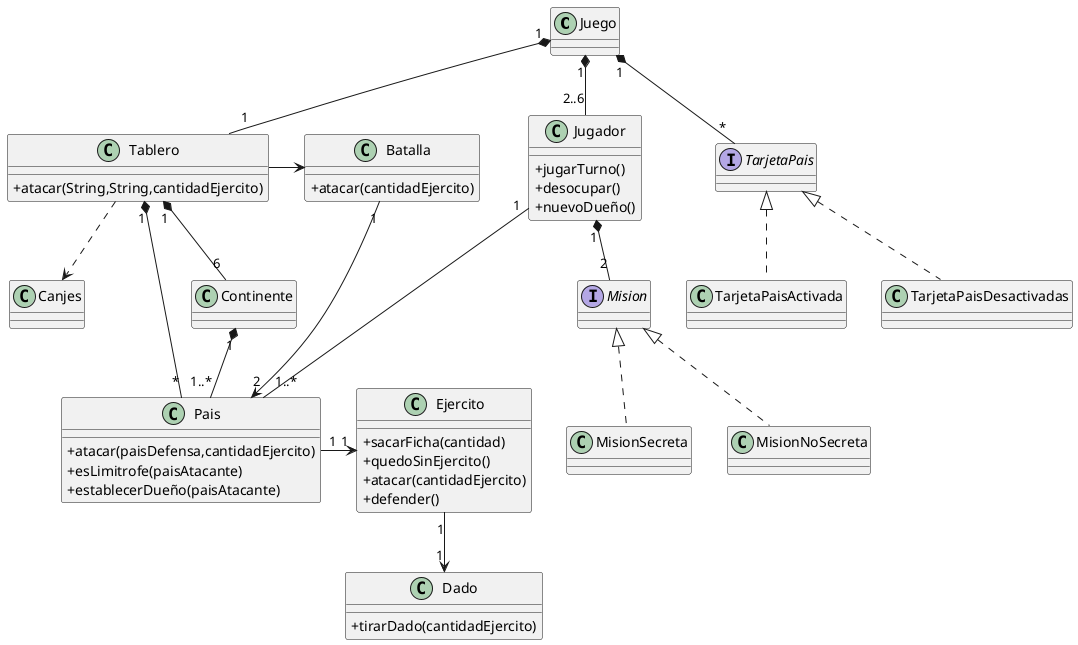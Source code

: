 @startuml
Juego "1" *-- "1" Tablero
Juego "1" *-- "2..6" Jugador
Juego "1" *-- "*" TarjetaPais

Interface TarjetaPais
Interface Mision

TarjetaPais <|.. TarjetaPaisActivada
TarjetaPais <|.. TarjetaPaisDesactivadas
Mision <|.. MisionSecreta
Mision <|.. MisionNoSecreta

Tablero "1" *-- "6" Continente
Tablero "1" *-- "*" Pais
Continente "1" *-- "1..*" Pais

Jugador "1" *-- "2" Mision
Jugador "1" -- "1..*" Pais
Ejercito "1" --> "1" "Dado"
Tablero ..> Canjes

Pais "1" -> "1" Ejercito
Tablero -> Batalla
Batalla "1" --> "2" Pais


skinparam classAttributeIconSize 0
class Juego {
}

skinparam classAttributeIconSize 0
class Jugador {
 +jugarTurno()
 +desocupar()
 +nuevoDueño()
}

skinparam classAttributeIconSize 0
class Tablero {
 +atacar(String,String,cantidadEjercito)
}

skinparam classAttributeIconSize 0
class Batalla {
 +atacar(cantidadEjercito)
}

skinparam classAttributeIconSize 0
class Pais {
 +atacar(paisDefensa,cantidadEjercito)
 +esLimitrofe(paisAtacante)
 +establecerDueño(paisAtacante)
}

skinparam classAttributeIconSize 0
class Ejercito {
 +sacarFicha(cantidad)
 +quedoSinEjercito()
 +atacar(cantidadEjercito)
 +defender()
}

skinparam classAttributeIconSize 0
class Dado {
 +tirarDado(cantidadEjercito)
}
@enduml